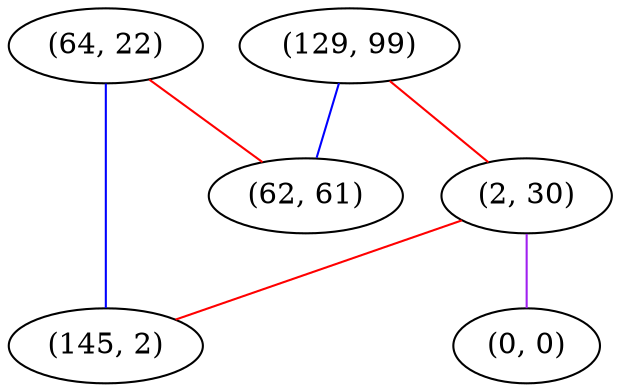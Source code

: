 graph "" {
"(64, 22)";
"(129, 99)";
"(2, 30)";
"(62, 61)";
"(145, 2)";
"(0, 0)";
"(64, 22)" -- "(145, 2)"  [color=blue, key=0, weight=3];
"(64, 22)" -- "(62, 61)"  [color=red, key=0, weight=1];
"(129, 99)" -- "(2, 30)"  [color=red, key=0, weight=1];
"(129, 99)" -- "(62, 61)"  [color=blue, key=0, weight=3];
"(2, 30)" -- "(145, 2)"  [color=red, key=0, weight=1];
"(2, 30)" -- "(0, 0)"  [color=purple, key=0, weight=4];
}

